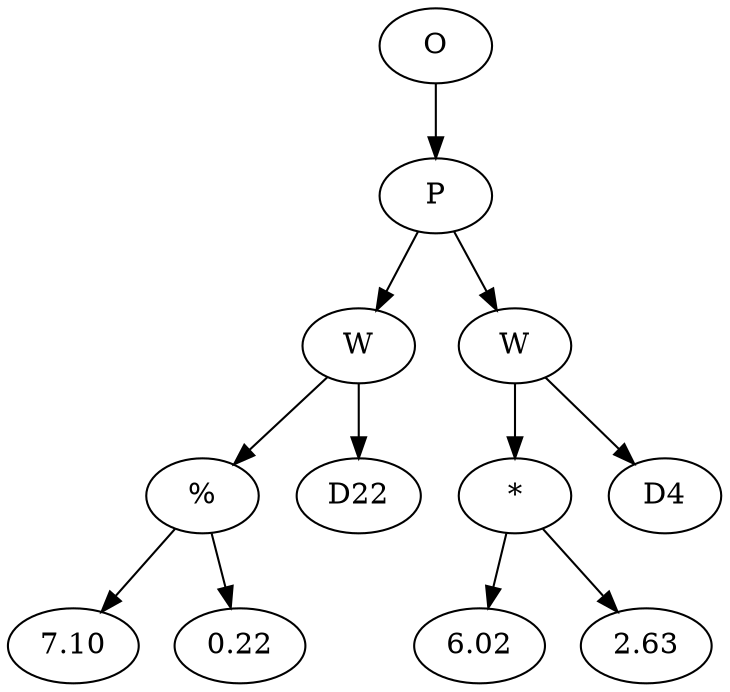// Tree
digraph {
	22347496 [label=O]
	22347497 [label=P]
	22347496 -> 22347497
	22347498 [label=W]
	22347497 -> 22347498
	22347499 [label="%"]
	22347498 -> 22347499
	22347500 [label=7.10]
	22347499 -> 22347500
	22347501 [label=0.22]
	22347499 -> 22347501
	22347502 [label=D22]
	22347498 -> 22347502
	22347503 [label=W]
	22347497 -> 22347503
	22347504 [label="*"]
	22347503 -> 22347504
	22347505 [label=6.02]
	22347504 -> 22347505
	22347506 [label=2.63]
	22347504 -> 22347506
	22347507 [label=D4]
	22347503 -> 22347507
}
